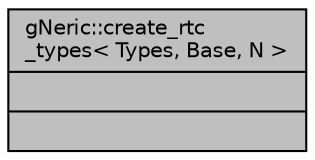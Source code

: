 digraph "gNeric::create_rtc_types&lt; Types, Base, N &gt;"
{
 // INTERACTIVE_SVG=YES
  bgcolor="transparent";
  edge [fontname="Helvetica",fontsize="10",labelfontname="Helvetica",labelfontsize="10"];
  node [fontname="Helvetica",fontsize="10",shape=record];
  Node1 [label="{gNeric::create_rtc\l_types\< Types, Base, N \>\n||}",height=0.2,width=0.4,color="black", fillcolor="grey75", style="filled", fontcolor="black"];
}
